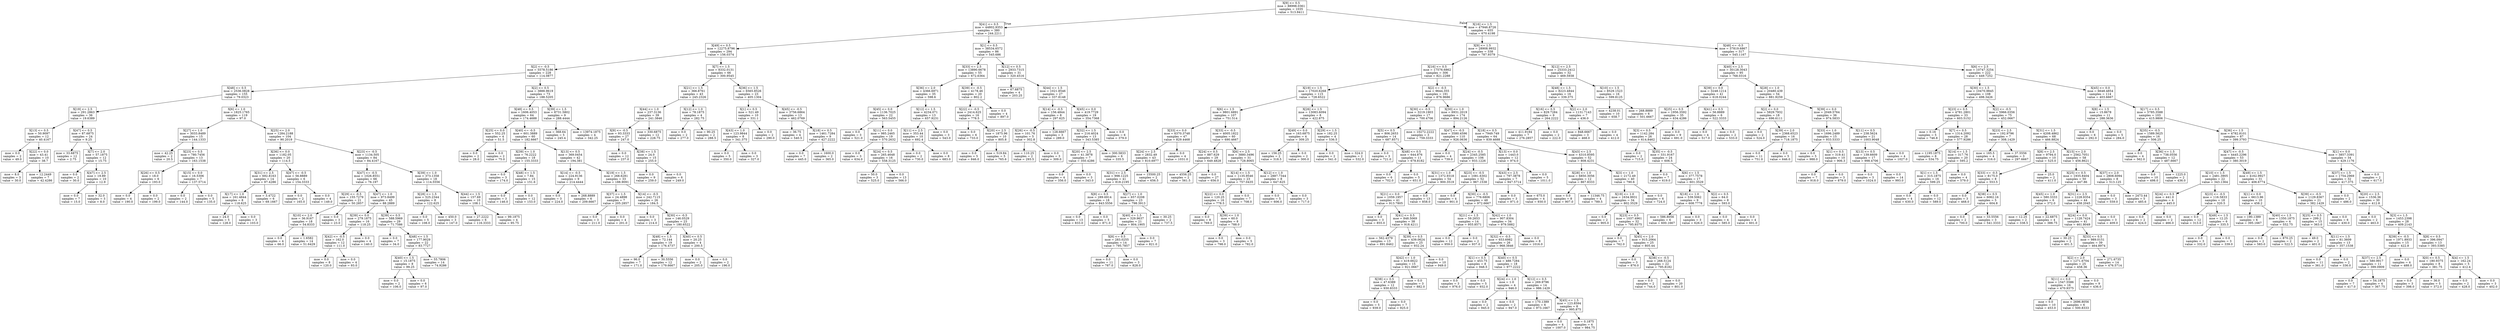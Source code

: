 digraph Tree {
node [shape=box] ;
0 [label="X[9] <= 0.5\nmse = 88998.0361\nsamples = 1035\nvalue = 513.9411"] ;
1 [label="X[41] <= 0.5\nmse = 44802.9353\nsamples = 380\nvalue = 244.2211"] ;
0 -> 1 [labeldistance=2.5, labelangle=45, headlabel="True"] ;
2 [label="X[49] <= 0.5\nmse = 12275.8796\nsamples = 294\nvalue = 156.0374"] ;
1 -> 2 ;
3 [label="X[2] <= -0.5\nmse = 5578.5186\nsamples = 228\nvalue = 114.0877"] ;
2 -> 3 ;
4 [label="X[48] <= 0.5\nmse = 2536.0828\nsamples = 155\nvalue = 79.0323"] ;
3 -> 4 ;
5 [label="X[19] <= 2.5\nmse = 291.2863\nsamples = 36\nvalue = 19.6389"] ;
4 -> 5 ;
6 [label="X[13] <= 0.5\nmse = 50.9097\nsamples = 12\nvalue = 40.4167"] ;
5 -> 6 ;
7 [label="mse = 0.0\nsamples = 2\nvalue = 49.0"] ;
6 -> 7 ;
8 [label="X[22] <= 0.0\nmse = 43.41\nsamples = 10\nvalue = 38.7"] ;
6 -> 8 ;
9 [label="mse = 8.0\nsamples = 3\nvalue = 30.0"] ;
8 -> 9 ;
10 [label="mse = 12.2449\nsamples = 7\nvalue = 42.4286"] ;
8 -> 10 ;
11 [label="X[47] <= 0.5\nmse = 87.6875\nsamples = 24\nvalue = 9.25"] ;
5 -> 11 ;
12 [label="mse = 33.6875\nsamples = 12\nvalue = 2.75"] ;
11 -> 12 ;
13 [label="X[7] <= 2.0\nmse = 57.1875\nsamples = 12\nvalue = 15.75"] ;
11 -> 13 ;
14 [label="mse = 0.0\nsamples = 2\nvalue = 30.0"] ;
13 -> 14 ;
15 [label="X[47] <= 2.5\nmse = 19.89\nsamples = 10\nvalue = 12.9"] ;
13 -> 15 ;
16 [label="mse = 0.0\nsamples = 7\nvalue = 15.0"] ;
15 -> 16 ;
17 [label="mse = 32.0\nsamples = 3\nvalue = 8.0"] ;
15 -> 17 ;
18 [label="X[6] <= 1.0\nmse = 1825.1765\nsamples = 119\nvalue = 97.0"] ;
4 -> 18 ;
19 [label="X[27] <= 1.0\nmse = 3033.8489\nsamples = 15\nvalue = 144.1333"] ;
18 -> 19 ;
20 [label="mse = 42.25\nsamples = 2\nvalue = 20.5"] ;
19 -> 20 ;
21 [label="X[23] <= 0.5\nmse = 780.7456\nsamples = 13\nvalue = 163.1538"] ;
19 -> 21 ;
22 [label="X[26] <= 0.5\nmse = 18.0\nsamples = 6\nvalue = 193.0"] ;
21 -> 22 ;
23 [label="mse = 0.0\nsamples = 4\nvalue = 190.0"] ;
22 -> 23 ;
24 [label="mse = 0.0\nsamples = 2\nvalue = 199.0"] ;
22 -> 24 ;
25 [label="X[15] <= 0.0\nmse = 16.5306\nsamples = 7\nvalue = 137.5714"] ;
21 -> 25 ;
26 [label="mse = 0.0\nsamples = 2\nvalue = 144.0"] ;
25 -> 26 ;
27 [label="mse = 0.0\nsamples = 5\nvalue = 135.0"] ;
25 -> 27 ;
28 [label="X[25] <= 2.0\nmse = 1284.2188\nsamples = 104\nvalue = 90.2019"] ;
18 -> 28 ;
29 [label="X[36] <= 0.0\nmse = 1182.05\nsamples = 20\nvalue = 114.5"] ;
28 -> 29 ;
30 [label="X[31] <= 2.5\nmse = 692.8163\nsamples = 14\nvalue = 97.4286"] ;
29 -> 30 ;
31 [label="X[17] <= 1.0\nmse = 161.4844\nsamples = 8\nvalue = 118.625"] ;
30 -> 31 ;
32 [label="mse = 24.0\nsamples = 5\nvalue = 128.0"] ;
31 -> 32 ;
33 [label="mse = 0.0\nsamples = 3\nvalue = 103.0"] ;
31 -> 33 ;
34 [label="mse = 3.4722\nsamples = 6\nvalue = 69.1667"] ;
30 -> 34 ;
35 [label="X[47] <= -0.5\nmse = 56.8889\nsamples = 6\nvalue = 154.3333"] ;
29 -> 35 ;
36 [label="mse = 0.0\nsamples = 2\nvalue = 165.0"] ;
35 -> 36 ;
37 [label="mse = 0.0\nsamples = 4\nvalue = 149.0"] ;
35 -> 37 ;
38 [label="X[23] <= -0.5\nmse = 1134.505\nsamples = 84\nvalue = 84.4167"] ;
28 -> 38 ;
39 [label="X[47] <= -0.5\nmse = 1026.8551\nsamples = 66\nvalue = 76.197"] ;
38 -> 39 ;
40 [label="X[29] <= -0.5\nmse = 155.7279\nsamples = 21\nvalue = 50.2857"] ;
39 -> 40 ;
41 [label="X[10] <= 2.0\nmse = 36.9167\nsamples = 18\nvalue = 54.8333"] ;
40 -> 41 ;
42 [label="mse = 0.0\nsamples = 4\nvalue = 66.0"] ;
41 -> 42 ;
43 [label="mse = 1.6582\nsamples = 14\nvalue = 51.6429"] ;
41 -> 43 ;
44 [label="mse = 0.0\nsamples = 3\nvalue = 23.0"] ;
40 -> 44 ;
45 [label="X[47] <= 1.0\nmse = 973.8499\nsamples = 45\nvalue = 88.2889"] ;
39 -> 45 ;
46 [label="X[39] <= 0.0\nmse = 279.1875\nsamples = 16\nvalue = 118.25"] ;
45 -> 46 ;
47 [label="X[42] <= -0.5\nmse = 162.0\nsamples = 12\nvalue = 111.0"] ;
46 -> 47 ;
48 [label="mse = 0.0\nsamples = 8\nvalue = 120.0"] ;
47 -> 48 ;
49 [label="mse = 0.0\nsamples = 4\nvalue = 93.0"] ;
47 -> 49 ;
50 [label="mse = 0.0\nsamples = 4\nvalue = 140.0"] ;
46 -> 50 ;
51 [label="X[39] <= 0.5\nmse = 588.5969\nsamples = 29\nvalue = 71.7586"] ;
45 -> 51 ;
52 [label="mse = 0.0\nsamples = 7\nvalue = 34.0"] ;
51 -> 52 ;
53 [label="X[48] <= 1.5\nmse = 177.9029\nsamples = 22\nvalue = 83.7727"] ;
51 -> 53 ;
54 [label="X[40] <= 1.5\nmse = 15.1875\nsamples = 8\nvalue = 99.25"] ;
53 -> 54 ;
55 [label="mse = 0.0\nsamples = 2\nvalue = 106.0"] ;
54 -> 55 ;
56 [label="mse = 0.0\nsamples = 6\nvalue = 97.0"] ;
54 -> 56 ;
57 [label="mse = 55.7806\nsamples = 14\nvalue = 74.9286"] ;
53 -> 57 ;
58 [label="X[39] <= 1.0\nmse = 373.1358\nsamples = 18\nvalue = 114.5556"] ;
38 -> 58 ;
59 [label="X[28] <= 1.5\nmse = 525.2344\nsamples = 8\nvalue = 122.625"] ;
58 -> 59 ;
60 [label="mse = 0.0\nsamples = 5\nvalue = 108.0"] ;
59 -> 60 ;
61 [label="mse = 450.0\nsamples = 3\nvalue = 147.0"] ;
59 -> 61 ;
62 [label="X[44] <= 1.5\nmse = 157.69\nsamples = 10\nvalue = 108.1"] ;
58 -> 62 ;
63 [label="mse = 27.2222\nsamples = 6\nvalue = 116.3333"] ;
62 -> 63 ;
64 [label="mse = 99.1875\nsamples = 4\nvalue = 95.75"] ;
62 -> 64 ;
65 [label="X[2] <= 0.5\nmse = 3888.9619\nsamples = 73\nvalue = 188.5205"] ;
3 -> 65 ;
66 [label="X[48] <= 0.5\nmse = 1606.4053\nsamples = 64\nvalue = 174.4688"] ;
65 -> 66 ;
67 [label="X[25] <= 0.0\nmse = 552.25\nsamples = 4\nvalue = 51.5"] ;
66 -> 67 ;
68 [label="mse = 0.0\nsamples = 2\nvalue = 28.0"] ;
67 -> 68 ;
69 [label="mse = 0.0\nsamples = 2\nvalue = 75.0"] ;
67 -> 69 ;
70 [label="X[40] <= -0.5\nmse = 601.3889\nsamples = 60\nvalue = 182.6667"] ;
66 -> 70 ;
71 [label="X[39] <= 1.0\nmse = 76.2222\nsamples = 18\nvalue = 155.3333"] ;
70 -> 71 ;
72 [label="mse = 0.0\nsamples = 3\nvalue = 174.0"] ;
71 -> 72 ;
73 [label="X[48] <= 1.5\nmse = 7.84\nsamples = 15\nvalue = 151.6"] ;
71 -> 73 ;
74 [label="mse = 0.0\nsamples = 3\nvalue = 146.0"] ;
73 -> 74 ;
75 [label="mse = 0.0\nsamples = 12\nvalue = 153.0"] ;
73 -> 75 ;
76 [label="X[13] <= 0.5\nmse = 369.0454\nsamples = 42\nvalue = 194.381"] ;
70 -> 76 ;
77 [label="X[14] <= -0.5\nmse = 224.9136\nsamples = 9\nvalue = 214.4444"] ;
76 -> 77 ;
78 [label="mse = 0.0\nsamples = 3\nvalue = 224.0"] ;
77 -> 78 ;
79 [label="mse = 268.8889\nsamples = 6\nvalue = 209.6667"] ;
77 -> 79 ;
80 [label="X[19] <= 1.5\nmse = 268.6281\nsamples = 33\nvalue = 188.9091"] ;
76 -> 80 ;
81 [label="X[37] <= 1.5\nmse = 24.4898\nsamples = 7\nvalue = 205.2857"] ;
80 -> 81 ;
82 [label="mse = 0.0\nsamples = 3\nvalue = 211.0"] ;
81 -> 82 ;
83 [label="mse = 0.0\nsamples = 4\nvalue = 201.0"] ;
81 -> 83 ;
84 [label="X[14] <= -0.5\nmse = 242.7115\nsamples = 26\nvalue = 184.5"] ;
80 -> 84 ;
85 [label="mse = 0.0\nsamples = 3\nvalue = 214.0"] ;
84 -> 85 ;
86 [label="X[30] <= -0.5\nmse = 146.0529\nsamples = 23\nvalue = 180.6522"] ;
84 -> 86 ;
87 [label="X[48] <= 1.5\nmse = 72.144\nsamples = 19\nvalue = 176.4737"] ;
86 -> 87 ;
88 [label="mse = 96.0\nsamples = 7\nvalue = 171.0"] ;
87 -> 88 ;
89 [label="mse = 30.5556\nsamples = 12\nvalue = 179.6667"] ;
87 -> 89 ;
90 [label="X[40] <= 0.5\nmse = 20.25\nsamples = 4\nvalue = 200.5"] ;
86 -> 90 ;
91 [label="mse = 0.0\nsamples = 2\nvalue = 205.0"] ;
90 -> 91 ;
92 [label="mse = 0.0\nsamples = 2\nvalue = 196.0"] ;
90 -> 92 ;
93 [label="X[39] <= 1.5\nmse = 8731.5802\nsamples = 9\nvalue = 288.4444"] ;
65 -> 93 ;
94 [label="mse = 368.64\nsamples = 5\nvalue = 245.4"] ;
93 -> 94 ;
95 [label="mse = 13974.1875\nsamples = 4\nvalue = 342.25"] ;
93 -> 95 ;
96 [label="X[7] <= 1.5\nmse = 8332.0131\nsamples = 66\nvalue = 300.9545"] ;
2 -> 96 ;
97 [label="X[21] <= 1.5\nmse = 366.8761\nsamples = 43\nvalue = 245.2326"] ;
96 -> 97 ;
98 [label="X[44] <= 1.0\nmse = 237.3136\nsamples = 39\nvalue = 241.3846"] ;
97 -> 98 ;
99 [label="X[9] <= -0.5\nmse = 93.3333\nsamples = 27\nvalue = 247.0"] ;
98 -> 99 ;
100 [label="mse = 0.0\nsamples = 12\nvalue = 237.0"] ;
99 -> 100 ;
101 [label="X[38] <= 1.5\nmse = 24.0\nsamples = 15\nvalue = 255.0"] ;
99 -> 101 ;
102 [label="mse = 0.0\nsamples = 9\nvalue = 259.0"] ;
101 -> 102 ;
103 [label="mse = 0.0\nsamples = 6\nvalue = 249.0"] ;
101 -> 103 ;
104 [label="mse = 330.6875\nsamples = 12\nvalue = 228.75"] ;
98 -> 104 ;
105 [label="X[12] <= 1.0\nmse = 78.1875\nsamples = 4\nvalue = 282.75"] ;
97 -> 105 ;
106 [label="mse = 0.0\nsamples = 2\nvalue = 277.0"] ;
105 -> 106 ;
107 [label="mse = 90.25\nsamples = 2\nvalue = 288.5"] ;
105 -> 107 ;
108 [label="X[36] <= 1.5\nmse = 6565.8526\nsamples = 23\nvalue = 405.1304"] ;
96 -> 108 ;
109 [label="X[1] <= 0.5\nmse = 521.49\nsamples = 10\nvalue = 331.1"] ;
108 -> 109 ;
110 [label="X[43] <= 1.0\nmse = 123.9844\nsamples = 8\nvalue = 341.375"] ;
109 -> 110 ;
111 [label="mse = 0.0\nsamples = 5\nvalue = 350.0"] ;
110 -> 111 ;
112 [label="mse = 0.0\nsamples = 3\nvalue = 327.0"] ;
110 -> 112 ;
113 [label="mse = 0.0\nsamples = 2\nvalue = 290.0"] ;
109 -> 113 ;
114 [label="X[45] <= -0.5\nmse = 3756.6864\nsamples = 13\nvalue = 462.0769"] ;
108 -> 114 ;
115 [label="mse = 36.75\nsamples = 4\nvalue = 540.5"] ;
114 -> 115 ;
116 [label="X[18] <= 0.5\nmse = 1461.7284\nsamples = 9\nvalue = 427.2222"] ;
114 -> 116 ;
117 [label="mse = 0.0\nsamples = 7\nvalue = 445.0"] ;
116 -> 117 ;
118 [label="mse = 1600.0\nsamples = 2\nvalue = 365.0"] ;
116 -> 118 ;
119 [label="X[1] <= 0.5\nmse = 38534.6572\nsamples = 86\nvalue = 545.686"] ;
1 -> 119 ;
120 [label="X[33] <= 2.5\nmse = 13890.6678\nsamples = 55\nvalue = 672.6364"] ;
119 -> 120 ;
121 [label="X[36] <= 2.0\nmse = 4366.6971\nsamples = 35\nvalue = 598.6"] ;
120 -> 121 ;
122 [label="X[45] <= 0.0\nmse = 1136.7025\nsamples = 22\nvalue = 563.5455"] ;
121 -> 122 ;
123 [label="mse = 0.0\nsamples = 3\nvalue = 521.0"] ;
122 -> 123 ;
124 [label="X[11] <= 0.0\nmse = 985.2465\nsamples = 19\nvalue = 570.2632"] ;
122 -> 124 ;
125 [label="mse = 0.0\nsamples = 3\nvalue = 634.0"] ;
124 -> 125 ;
126 [label="X[24] <= 0.5\nmse = 265.4648\nsamples = 16\nvalue = 558.3125"] ;
124 -> 126 ;
127 [label="mse = 50.0\nsamples = 3\nvalue = 525.0"] ;
126 -> 127 ;
128 [label="mse = 0.0\nsamples = 13\nvalue = 566.0"] ;
126 -> 128 ;
129 [label="X[12] <= 1.5\nmse = 4234.071\nsamples = 13\nvalue = 657.9231"] ;
121 -> 129 ;
130 [label="X[11] <= 2.5\nmse = 353.44\nsamples = 10\nvalue = 692.4"] ;
129 -> 130 ;
131 [label="mse = 0.0\nsamples = 2\nvalue = 730.0"] ;
130 -> 131 ;
132 [label="mse = 0.0\nsamples = 8\nvalue = 683.0"] ;
130 -> 132 ;
133 [label="mse = 0.0\nsamples = 3\nvalue = 543.0"] ;
129 -> 133 ;
134 [label="X[39] <= -0.5\nmse = 4178.46\nsamples = 20\nvalue = 802.2"] ;
120 -> 134 ;
135 [label="X[22] <= -0.5\nmse = 2414.625\nsamples = 16\nvalue = 778.5"] ;
134 -> 135 ;
136 [label="mse = 0.0\nsamples = 6\nvalue = 733.0"] ;
135 -> 136 ;
137 [label="X[20] <= 2.5\nmse = 1875.96\nsamples = 10\nvalue = 805.8"] ;
135 -> 137 ;
138 [label="mse = 0.0\nsamples = 5\nvalue = 846.0"] ;
137 -> 138 ;
139 [label="mse = 519.84\nsamples = 5\nvalue = 765.6"] ;
137 -> 139 ;
140 [label="mse = 0.0\nsamples = 4\nvalue = 897.0"] ;
134 -> 140 ;
141 [label="X[12] <= 0.5\nmse = 2933.7315\nsamples = 31\nvalue = 320.4516"] ;
119 -> 141 ;
142 [label="mse = 67.6875\nsamples = 4\nvalue = 203.25"] ;
141 -> 142 ;
143 [label="X[44] <= 1.5\nmse = 1021.8546\nsamples = 27\nvalue = 337.8148"] ;
141 -> 143 ;
144 [label="X[14] <= -0.5\nmse = 156.4844\nsamples = 8\nvalue = 297.625"] ;
143 -> 144 ;
145 [label="X[26] <= -0.5\nmse = 101.76\nsamples = 5\nvalue = 302.8"] ;
144 -> 145 ;
146 [label="mse = 110.25\nsamples = 2\nvalue = 293.5"] ;
145 -> 146 ;
147 [label="mse = 0.0\nsamples = 3\nvalue = 309.0"] ;
145 -> 147 ;
148 [label="mse = 128.6667\nsamples = 3\nvalue = 289.0"] ;
144 -> 148 ;
149 [label="X[45] <= 0.0\nmse = 419.7729\nsamples = 19\nvalue = 354.7368"] ;
143 -> 149 ;
150 [label="X[32] <= 1.5\nmse = 216.4024\nsamples = 13\nvalue = 343.5385"] ;
149 -> 150 ;
151 [label="X[20] <= 2.5\nmse = 41.3878\nsamples = 7\nvalue = 350.4286"] ;
150 -> 151 ;
152 [label="mse = 0.0\nsamples = 4\nvalue = 356.0"] ;
151 -> 152 ;
153 [label="mse = 0.0\nsamples = 3\nvalue = 343.0"] ;
151 -> 153 ;
154 [label="mse = 300.5833\nsamples = 6\nvalue = 335.5"] ;
150 -> 154 ;
155 [label="mse = 0.0\nsamples = 6\nvalue = 379.0"] ;
149 -> 155 ;
156 [label="X[16] <= 1.5\nmse = 47946.8726\nsamples = 655\nvalue = 670.4198"] ;
0 -> 156 [labeldistance=2.5, labelangle=-45, headlabel="False"] ;
157 [label="X[9] <= 1.5\nmse = 28908.9932\nsamples = 338\nvalue = 787.9379"] ;
156 -> 157 ;
158 [label="X[16] <= 0.5\nmse = 17576.6862\nsamples = 306\nvalue = 821.2288"] ;
157 -> 158 ;
159 [label="X[19] <= 1.5\nmse = 17020.6268\nsamples = 115\nvalue = 728.6522"] ;
158 -> 159 ;
160 [label="X[6] <= 1.5\nmse = 9801.6891\nsamples = 107\nvalue = 751.514"] ;
159 -> 160 ;
161 [label="X[33] <= 0.0\nmse = 6370.3748\nsamples = 47\nvalue = 829.4468"] ;
160 -> 161 ;
162 [label="X[24] <= 2.5\nmse = 2832.49\nsamples = 43\nvalue = 810.6977"] ;
161 -> 162 ;
163 [label="X[31] <= 2.5\nmse = 998.1225\nsamples = 41\nvalue = 818.2195"] ;
162 -> 163 ;
164 [label="X[8] <= 0.5\nmse = 289.6914\nsamples = 18\nvalue = 843.5556"] ;
163 -> 164 ;
165 [label="mse = 0.0\nsamples = 13\nvalue = 833.0"] ;
164 -> 165 ;
166 [label="mse = 0.0\nsamples = 5\nvalue = 871.0"] ;
164 -> 166 ;
167 [label="X[27] <= 1.0\nmse = 657.0208\nsamples = 23\nvalue = 798.3913"] ;
163 -> 167 ;
168 [label="X[40] <= 1.5\nmse = 329.9637\nsamples = 21\nvalue = 804.1905"] ;
167 -> 168 ;
169 [label="X[8] <= 0.5\nmse = 283.0255\nsamples = 14\nvalue = 795.7857"] ;
168 -> 169 ;
170 [label="mse = 0.0\nsamples = 11\nvalue = 787.0"] ;
169 -> 170 ;
171 [label="mse = 0.0\nsamples = 3\nvalue = 828.0"] ;
169 -> 171 ;
172 [label="mse = 0.0\nsamples = 7\nvalue = 821.0"] ;
168 -> 172 ;
173 [label="mse = 30.25\nsamples = 2\nvalue = 737.5"] ;
167 -> 173 ;
174 [label="mse = 15500.25\nsamples = 2\nvalue = 656.5"] ;
162 -> 174 ;
175 [label="mse = 0.0\nsamples = 4\nvalue = 1031.0"] ;
161 -> 175 ;
176 [label="X[33] <= -0.5\nmse = 4005.1822\nsamples = 60\nvalue = 690.4667"] ;
160 -> 176 ;
177 [label="X[24] <= 0.5\nmse = 887.629\nsamples = 29\nvalue = 649.4828"] ;
176 -> 177 ;
178 [label="mse = 4556.25\nsamples = 2\nvalue = 561.5"] ;
177 -> 178 ;
179 [label="mse = 0.0\nsamples = 27\nvalue = 656.0"] ;
177 -> 179 ;
180 [label="X[6] <= 2.5\nmse = 3880.3496\nsamples = 31\nvalue = 728.8065"] ;
176 -> 180 ;
181 [label="X[14] <= 1.5\nmse = 1135.9546\nsamples = 23\nvalue = 757.0435"] ;
180 -> 181 ;
182 [label="X[22] <= 0.0\nmse = 120.25\nsamples = 16\nvalue = 778.5"] ;
181 -> 182 ;
183 [label="mse = 0.0\nsamples = 8\nvalue = 769.0"] ;
182 -> 183 ;
184 [label="X[39] <= 1.0\nmse = 60.0\nsamples = 8\nvalue = 788.0"] ;
182 -> 184 ;
185 [label="mse = 0.0\nsamples = 3\nvalue = 798.0"] ;
184 -> 185 ;
186 [label="mse = 0.0\nsamples = 5\nvalue = 782.0"] ;
184 -> 186 ;
187 [label="mse = 0.0\nsamples = 7\nvalue = 708.0"] ;
181 -> 187 ;
188 [label="X[12] <= 1.0\nmse = 2887.7344\nsamples = 8\nvalue = 647.625"] ;
180 -> 188 ;
189 [label="mse = 0.0\nsamples = 5\nvalue = 606.0"] ;
188 -> 189 ;
190 [label="mse = 0.0\nsamples = 3\nvalue = 717.0"] ;
188 -> 190 ;
191 [label="X[26] <= 1.5\nmse = 13083.6094\nsamples = 8\nvalue = 422.875"] ;
159 -> 191 ;
192 [label="X[49] <= 0.0\nmse = 163.6875\nsamples = 4\nvalue = 309.25"] ;
191 -> 192 ;
193 [label="mse = 156.25\nsamples = 2\nvalue = 318.5"] ;
192 -> 193 ;
194 [label="mse = 0.0\nsamples = 2\nvalue = 300.0"] ;
192 -> 194 ;
195 [label="X[29] <= 1.5\nmse = 182.25\nsamples = 4\nvalue = 536.5"] ;
191 -> 195 ;
196 [label="mse = 0.0\nsamples = 2\nvalue = 541.0"] ;
195 -> 196 ;
197 [label="mse = 324.0\nsamples = 2\nvalue = 532.0"] ;
195 -> 197 ;
198 [label="X[2] <= -0.5\nmse = 9644.355\nsamples = 191\nvalue = 876.9686"] ;
158 -> 198 ;
199 [label="X[30] <= -0.5\nmse = 3219.1903\nsamples = 17\nvalue = 700.4706"] ;
198 -> 199 ;
200 [label="X[5] <= 0.5\nmse = 806.2653\nsamples = 14\nvalue = 687.8571"] ;
199 -> 200 ;
201 [label="mse = 0.0\nsamples = 3\nvalue = 721.0"] ;
200 -> 201 ;
202 [label="X[48] <= 0.5\nmse = 644.876\nsamples = 11\nvalue = 678.8182"] ;
200 -> 202 ;
203 [label="mse = 0.0\nsamples = 6\nvalue = 702.0"] ;
202 -> 203 ;
204 [label="mse = 0.0\nsamples = 5\nvalue = 651.0"] ;
202 -> 204 ;
205 [label="mse = 10272.2222\nsamples = 3\nvalue = 759.3333"] ;
199 -> 205 ;
206 [label="X[30] <= 1.0\nmse = 6931.2019\nsamples = 174\nvalue = 894.2126"] ;
198 -> 206 ;
207 [label="X[47] <= -0.5\nmse = 3580.4596\nsamples = 110\nvalue = 926.0636"] ;
206 -> 207 ;
208 [label="mse = 0.0\nsamples = 4\nvalue = 739.0"] ;
207 -> 208 ;
209 [label="X[24] <= -0.5\nmse = 2345.2585\nsamples = 106\nvalue = 933.1226"] ;
207 -> 209 ;
210 [label="X[31] <= 1.0\nmse = 1372.9318\nsamples = 54\nvalue = 900.3519"] ;
209 -> 210 ;
211 [label="X[21] <= 0.0\nmse = 1059.1957\nsamples = 41\nvalue = 913.7805"] ;
210 -> 211 ;
212 [label="mse = 0.0\nsamples = 3\nvalue = 855.0"] ;
211 -> 212 ;
213 [label="X[41] <= 0.5\nmse = 848.5069\nsamples = 38\nvalue = 918.4211"] ;
211 -> 213 ;
214 [label="mse = 562.4379\nsamples = 13\nvalue = 891.8462"] ;
213 -> 214 ;
215 [label="X[39] <= 0.5\nmse = 439.0624\nsamples = 25\nvalue = 932.24"] ;
213 -> 215 ;
216 [label="X[42] <= 1.0\nmse = 419.6622\nsamples = 15\nvalue = 921.0667"] ;
215 -> 216 ;
217 [label="X[38] <= 0.5\nmse = 47.6389\nsamples = 12\nvalue = 930.8333"] ;
216 -> 217 ;
218 [label="mse = 0.0\nsamples = 5\nvalue = 939.0"] ;
217 -> 218 ;
219 [label="mse = 0.0\nsamples = 7\nvalue = 925.0"] ;
217 -> 219 ;
220 [label="mse = 0.0\nsamples = 3\nvalue = 882.0"] ;
216 -> 220 ;
221 [label="mse = 0.0\nsamples = 10\nvalue = 949.0"] ;
215 -> 221 ;
222 [label="mse = 0.0\nsamples = 13\nvalue = 858.0"] ;
210 -> 222 ;
223 [label="X[23] <= -0.5\nmse = 1081.6302\nsamples = 52\nvalue = 967.1538"] ;
209 -> 223 ;
224 [label="mse = 0.0\nsamples = 4\nvalue = 901.0"] ;
223 -> 224 ;
225 [label="X[30] <= -0.5\nmse = 776.6806\nsamples = 48\nvalue = 972.6667"] ;
223 -> 225 ;
226 [label="X[21] <= 1.5\nmse = 59.2653\nsamples = 14\nvalue = 955.8571"] ;
225 -> 226 ;
227 [label="mse = 0.0\nsamples = 12\nvalue = 959.0"] ;
226 -> 227 ;
228 [label="mse = 0.0\nsamples = 2\nvalue = 937.0"] ;
226 -> 228 ;
229 [label="X[42] <= 1.0\nmse = 907.8304\nsamples = 34\nvalue = 979.5882"] ;
225 -> 229 ;
230 [label="X[32] <= -0.5\nmse = 653.6982\nsamples = 26\nvalue = 968.3846"] ;
229 -> 230 ;
231 [label="X[1] <= 0.5\nmse = 453.75\nsamples = 8\nvalue = 948.5"] ;
230 -> 231 ;
232 [label="mse = 0.0\nsamples = 3\nvalue = 976.0"] ;
231 -> 232 ;
233 [label="mse = 0.0\nsamples = 5\nvalue = 932.0"] ;
231 -> 233 ;
234 [label="X[40] <= 0.5\nmse = 488.7284\nsamples = 18\nvalue = 977.2222"] ;
230 -> 234 ;
235 [label="X[24] <= 1.0\nmse = 1.0\nsamples = 4\nvalue = 946.0"] ;
234 -> 235 ;
236 [label="mse = 0.0\nsamples = 2\nvalue = 945.0"] ;
235 -> 236 ;
237 [label="mse = 0.0\nsamples = 2\nvalue = 947.0"] ;
235 -> 237 ;
238 [label="X[12] <= 0.5\nmse = 269.9796\nsamples = 14\nvalue = 986.1429"] ;
234 -> 238 ;
239 [label="mse = 170.1389\nsamples = 6\nvalue = 973.1667"] ;
238 -> 239 ;
240 [label="X[45] <= 1.5\nmse = 123.8594\nsamples = 8\nvalue = 995.875"] ;
238 -> 240 ;
241 [label="mse = 0.0\nsamples = 4\nvalue = 1007.0"] ;
240 -> 241 ;
242 [label="mse = 0.1875\nsamples = 4\nvalue = 984.75"] ;
240 -> 242 ;
243 [label="mse = 0.0\nsamples = 8\nvalue = 1016.0"] ;
229 -> 243 ;
244 [label="X[18] <= 0.5\nmse = 7949.749\nsamples = 64\nvalue = 839.4688"] ;
206 -> 244 ;
245 [label="X[13] <= 0.0\nmse = 1443.0\nsamples = 12\nvalue = 974.0"] ;
244 -> 245 ;
246 [label="X[43] <= 2.5\nmse = 797.3878\nsamples = 7\nvalue = 947.5714"] ;
245 -> 246 ;
247 [label="mse = 0.0\nsamples = 3\nvalue = 971.0"] ;
246 -> 247 ;
248 [label="mse = 675.0\nsamples = 4\nvalue = 930.0"] ;
246 -> 248 ;
249 [label="mse = 0.0\nsamples = 5\nvalue = 1011.0"] ;
245 -> 249 ;
250 [label="X[43] <= 2.5\nmse = 4310.8595\nsamples = 52\nvalue = 808.4231"] ;
244 -> 250 ;
251 [label="X[28] <= 1.0\nmse = 6850.3056\nsamples = 12\nvalue = 867.8333"] ;
250 -> 251 ;
252 [label="mse = 0.0\nsamples = 8\nvalue = 907.0"] ;
251 -> 252 ;
253 [label="mse = 11346.75\nsamples = 4\nvalue = 789.5"] ;
251 -> 253 ;
254 [label="X[3] <= 1.0\nmse = 2172.49\nsamples = 40\nvalue = 790.6"] ;
250 -> 254 ;
255 [label="X[19] <= 1.0\nmse = 1634.9931\nsamples = 34\nvalue = 802.3529"] ;
254 -> 255 ;
256 [label="mse = 0.0\nsamples = 2\nvalue = 905.0"] ;
255 -> 256 ;
257 [label="X[23] <= 0.5\nmse = 1037.4961\nsamples = 32\nvalue = 795.9375"] ;
255 -> 257 ;
258 [label="mse = 0.0\nsamples = 7\nvalue = 762.0"] ;
257 -> 258 ;
259 [label="X[45] <= 2.0\nmse = 915.2064\nsamples = 25\nvalue = 805.44"] ;
257 -> 259 ;
260 [label="mse = 0.0\nsamples = 3\nvalue = 876.0"] ;
259 -> 260 ;
261 [label="X[38] <= -0.5\nmse = 268.5124\nsamples = 22\nvalue = 795.8182"] ;
259 -> 261 ;
262 [label="mse = 0.0\nsamples = 2\nvalue = 744.0"] ;
261 -> 262 ;
263 [label="mse = 0.0\nsamples = 20\nvalue = 801.0"] ;
261 -> 263 ;
264 [label="mse = 0.0\nsamples = 6\nvalue = 724.0"] ;
254 -> 264 ;
265 [label="X[12] <= 2.5\nmse = 25333.2412\nsamples = 32\nvalue = 469.5938"] ;
157 -> 265 ;
266 [label="X[48] <= 1.5\nmse = 8223.4844\nsamples = 16\nvalue = 339.375"] ;
265 -> 266 ;
267 [label="X[16] <= 0.5\nmse = 829.7284\nsamples = 9\nvalue = 264.2222"] ;
266 -> 267 ;
268 [label="mse = 411.9184\nsamples = 7\nvalue = 276.2857"] ;
267 -> 268 ;
269 [label="mse = 0.0\nsamples = 2\nvalue = 222.0"] ;
267 -> 269 ;
270 [label="X[2] <= 2.0\nmse = 1131.7143\nsamples = 7\nvalue = 436.0"] ;
266 -> 270 ;
271 [label="mse = 848.6667\nsamples = 3\nvalue = 468.0"] ;
270 -> 271 ;
272 [label="mse = 0.0\nsamples = 4\nvalue = 412.0"] ;
270 -> 272 ;
273 [label="X[10] <= 1.5\nmse = 8529.1523\nsamples = 16\nvalue = 599.8125"] ;
265 -> 273 ;
274 [label="mse = 4238.01\nsamples = 10\nvalue = 658.7"] ;
273 -> 274 ;
275 [label="mse = 268.8889\nsamples = 6\nvalue = 501.6667"] ;
273 -> 275 ;
276 [label="X[48] <= -0.5\nmse = 37819.6867\nsamples = 317\nvalue = 545.1167"] ;
156 -> 276 ;
277 [label="X[40] <= 2.5\nmse = 30128.3043\nsamples = 95\nvalue = 768.0316"] ;
276 -> 277 ;
278 [label="X[39] <= 0.0\nmse = 3248.1214\nsamples = 41\nvalue = 618.0244"] ;
277 -> 278 ;
279 [label="X[25] <= 0.5\nmse = 1956.3592\nsamples = 35\nvalue = 634.4286"] ;
278 -> 279 ;
280 [label="X[3] <= 0.5\nmse = 1142.284\nsamples = 26\nvalue = 614.8462"] ;
279 -> 280 ;
281 [label="mse = 0.0\nsamples = 2\nvalue = 715.0"] ;
280 -> 281 ;
282 [label="X[35] <= -0.5\nmse = 331.9167\nsamples = 24\nvalue = 606.5"] ;
280 -> 282 ;
283 [label="mse = 0.0\nsamples = 7\nvalue = 619.0"] ;
282 -> 283 ;
284 [label="X[6] <= 1.5\nmse = 377.7578\nsamples = 17\nvalue = 601.3529"] ;
282 -> 284 ;
285 [label="X[18] <= 1.0\nmse = 539.5062\nsamples = 9\nvalue = 608.7778"] ;
284 -> 285 ;
286 [label="mse = 586.8056\nsamples = 6\nvalue = 600.1667"] ;
285 -> 286 ;
287 [label="mse = 0.0\nsamples = 3\nvalue = 626.0"] ;
285 -> 287 ;
288 [label="X[2] <= 0.5\nmse = 64.0\nsamples = 8\nvalue = 593.0"] ;
284 -> 288 ;
289 [label="mse = 0.0\nsamples = 4\nvalue = 585.0"] ;
288 -> 289 ;
290 [label="mse = 0.0\nsamples = 4\nvalue = 601.0"] ;
288 -> 290 ;
291 [label="mse = 0.0\nsamples = 9\nvalue = 691.0"] ;
279 -> 291 ;
292 [label="X[41] <= 0.5\nmse = 56.8889\nsamples = 6\nvalue = 522.3333"] ;
278 -> 292 ;
293 [label="mse = 0.0\nsamples = 4\nvalue = 517.0"] ;
292 -> 293 ;
294 [label="mse = 0.0\nsamples = 2\nvalue = 533.0"] ;
292 -> 294 ;
295 [label="X[28] <= 1.0\nmse = 20480.439\nsamples = 54\nvalue = 881.9259"] ;
277 -> 295 ;
296 [label="X[2] <= 0.0\nmse = 5829.7932\nsamples = 18\nvalue = 696.6111"] ;
295 -> 296 ;
297 [label="mse = 0.0\nsamples = 2\nvalue = 524.0"] ;
296 -> 297 ;
298 [label="X[39] <= 2.0\nmse = 2368.6523\nsamples = 16\nvalue = 718.1875"] ;
296 -> 298 ;
299 [label="mse = 0.0\nsamples = 11\nvalue = 751.0"] ;
298 -> 299 ;
300 [label="mse = 0.0\nsamples = 5\nvalue = 646.0"] ;
298 -> 300 ;
301 [label="X[39] <= 0.0\nmse = 2049.5764\nsamples = 36\nvalue = 974.5833"] ;
295 -> 301 ;
302 [label="X[33] <= 1.0\nmse = 1696.2489\nsamples = 15\nvalue = 933.5333"] ;
301 -> 302 ;
303 [label="mse = 0.0\nsamples = 5\nvalue = 988.0"] ;
302 -> 303 ;
304 [label="X[1] <= 0.5\nmse = 319.41\nsamples = 10\nvalue = 906.3"] ;
302 -> 304 ;
305 [label="mse = 0.0\nsamples = 7\nvalue = 918.0"] ;
304 -> 305 ;
306 [label="mse = 0.0\nsamples = 3\nvalue = 879.0"] ;
304 -> 306 ;
307 [label="X[11] <= 0.5\nmse = 238.5624\nsamples = 21\nvalue = 1003.9048"] ;
301 -> 307 ;
308 [label="X[13] <= 0.5\nmse = 139.6609\nsamples = 17\nvalue = 998.4706"] ;
307 -> 308 ;
309 [label="mse = 0.0\nsamples = 3\nvalue = 1024.0"] ;
308 -> 309 ;
310 [label="mse = 0.0\nsamples = 14\nvalue = 993.0"] ;
308 -> 310 ;
311 [label="mse = 0.0\nsamples = 4\nvalue = 1027.0"] ;
307 -> 311 ;
312 [label="X[6] <= 2.5\nmse = 10747.3254\nsamples = 222\nvalue = 449.7252"] ;
276 -> 312 ;
313 [label="X[30] <= 1.5\nmse = 10470.9845\nsamples = 108\nvalue = 498.3426"] ;
312 -> 313 ;
314 [label="X[23] <= 0.5\nmse = 4781.2801\nsamples = 33\nvalue = 603.5152"] ;
313 -> 314 ;
315 [label="mse = 0.16\nsamples = 5\nvalue = 746.8"] ;
314 -> 315 ;
316 [label="X[7] <= 0.5\nmse = 1314.2092\nsamples = 28\nvalue = 577.9286"] ;
314 -> 316 ;
317 [label="mse = 1195.1875\nsamples = 8\nvalue = 534.75"] ;
316 -> 317 ;
318 [label="X[14] <= 1.5\nmse = 317.76\nsamples = 20\nvalue = 595.2"] ;
316 -> 318 ;
319 [label="X[1] <= 1.5\nmse = 315.1875\nsamples = 16\nvalue = 599.25"] ;
318 -> 319 ;
320 [label="mse = 0.0\nsamples = 4\nvalue = 630.0"] ;
319 -> 320 ;
321 [label="mse = 0.0\nsamples = 12\nvalue = 589.0"] ;
319 -> 321 ;
322 [label="mse = 0.0\nsamples = 4\nvalue = 579.0"] ;
318 -> 322 ;
323 [label="X[2] <= -0.5\nmse = 5966.0356\nsamples = 75\nvalue = 452.0667"] ;
313 -> 323 ;
324 [label="X[23] <= 2.5\nmse = 192.9796\nsamples = 7\nvalue = 308.1429"] ;
323 -> 324 ;
325 [label="mse = 165.5\nsamples = 4\nvalue = 316.0"] ;
324 -> 325 ;
326 [label="mse = 37.5556\nsamples = 3\nvalue = 297.6667"] ;
324 -> 326 ;
327 [label="X[31] <= 1.5\nmse = 4208.4862\nsamples = 68\nvalue = 466.8824"] ;
323 -> 327 ;
328 [label="X[8] <= 2.5\nmse = 9794.0\nsamples = 10\nvalue = 525.0"] ;
327 -> 328 ;
329 [label="X[33] <= -0.5\nmse = 8175.0\nsamples = 8\nvalue = 553.5"] ;
328 -> 329 ;
330 [label="mse = 0.0\nsamples = 3\nvalue = 468.0"] ;
329 -> 330 ;
331 [label="X[38] <= 0.5\nmse = 6062.16\nsamples = 5\nvalue = 604.8"] ;
329 -> 331 ;
332 [label="mse = 0.0\nsamples = 2\nvalue = 700.0"] ;
331 -> 332 ;
333 [label="mse = 33.5556\nsamples = 3\nvalue = 541.3333"] ;
331 -> 333 ;
334 [label="mse = 25.0\nsamples = 2\nvalue = 411.0"] ;
328 -> 334 ;
335 [label="X[15] <= 2.0\nmse = 2562.7051\nsamples = 58\nvalue = 456.8621"] ;
327 -> 335 ;
336 [label="X[25] <= 0.5\nmse = 1935.8404\nsamples = 50\nvalue = 447.86"] ;
335 -> 336 ;
337 [label="X[45] <= 1.0\nmse = 580.3333\nsamples = 6\nvalue = 372.0"] ;
336 -> 337 ;
338 [label="mse = 12.25\nsamples = 2\nvalue = 338.5"] ;
337 -> 338 ;
339 [label="mse = 22.6875\nsamples = 4\nvalue = 388.75"] ;
337 -> 339 ;
340 [label="X[31] <= 2.5\nmse = 1228.9354\nsamples = 44\nvalue = 458.2045"] ;
336 -> 340 ;
341 [label="X[24] <= 0.0\nmse = 1128.7424\nsamples = 41\nvalue = 461.8049"] ;
340 -> 341 ;
342 [label="mse = 30.25\nsamples = 2\nvalue = 401.5"] ;
341 -> 342 ;
343 [label="X[33] <= 0.5\nmse = 989.0151\nsamples = 39\nvalue = 464.8974"] ;
341 -> 343 ;
344 [label="X[2] <= 2.0\nmse = 1271.6704\nsamples = 25\nvalue = 458.36"] ;
343 -> 344 ;
345 [label="X[11] <= 0.0\nmse = 1547.5586\nsamples = 16\nvalue = 470.9375"] ;
344 -> 345 ;
346 [label="mse = 0.0\nsamples = 10\nvalue = 453.0"] ;
345 -> 346 ;
347 [label="mse = 2696.8056\nsamples = 6\nvalue = 500.8333"] ;
345 -> 347 ;
348 [label="mse = 0.0\nsamples = 9\nvalue = 436.0"] ;
344 -> 348 ;
349 [label="mse = 271.6735\nsamples = 14\nvalue = 476.5714"] ;
343 -> 349 ;
350 [label="mse = 0.0\nsamples = 3\nvalue = 409.0"] ;
340 -> 350 ;
351 [label="X[37] <= 2.0\nmse = 2808.6094\nsamples = 8\nvalue = 513.125"] ;
335 -> 351 ;
352 [label="mse = 0.0\nsamples = 3\nvalue = 559.0"] ;
351 -> 352 ;
353 [label="mse = 2473.44\nsamples = 5\nvalue = 485.6"] ;
351 -> 353 ;
354 [label="X[45] <= 0.0\nmse = 6648.4854\nsamples = 114\nvalue = 403.6667"] ;
312 -> 354 ;
355 [label="X[8] <= 1.5\nmse = 15.8678\nsamples = 11\nvalue = 288.3636"] ;
354 -> 355 ;
356 [label="mse = 0.0\nsamples = 6\nvalue = 292.0"] ;
355 -> 356 ;
357 [label="mse = 0.0\nsamples = 5\nvalue = 284.0"] ;
355 -> 357 ;
358 [label="X[17] <= 0.5\nmse = 5785.3588\nsamples = 103\nvalue = 415.9806"] ;
354 -> 358 ;
359 [label="X[35] <= -0.5\nmse = 1589.5625\nsamples = 16\nvalue = 506.25"] ;
358 -> 359 ;
360 [label="mse = 0.0\nsamples = 4\nvalue = 562.0"] ;
359 -> 360 ;
361 [label="X[36] <= 1.5\nmse = 738.0556\nsamples = 12\nvalue = 487.6667"] ;
359 -> 361 ;
362 [label="mse = 0.0\nsamples = 10\nvalue = 498.0"] ;
361 -> 362 ;
363 [label="mse = 1225.0\nsamples = 2\nvalue = 436.0"] ;
361 -> 363 ;
364 [label="X[36] <= 1.5\nmse = 4782.8101\nsamples = 87\nvalue = 399.3793"] ;
358 -> 364 ;
365 [label="X[47] <= -0.5\nmse = 4445.2296\nsamples = 53\nvalue = 380.3019"] ;
364 -> 365 ;
366 [label="X[10] <= 1.5\nmse = 2481.3905\nsamples = 22\nvalue = 343.1364"] ;
365 -> 366 ;
367 [label="X[24] <= 0.5\nmse = 441.0\nsamples = 4\nvalue = 445.0"] ;
366 -> 367 ;
368 [label="mse = 0.0\nsamples = 2\nvalue = 424.0"] ;
367 -> 368 ;
369 [label="mse = 0.0\nsamples = 2\nvalue = 466.0"] ;
367 -> 369 ;
370 [label="X[23] <= -0.5\nmse = 116.5833\nsamples = 18\nvalue = 320.5"] ;
366 -> 370 ;
371 [label="mse = 0.0\nsamples = 12\nvalue = 313.0"] ;
370 -> 371 ;
372 [label="X[49] <= 1.5\nmse = 12.25\nsamples = 6\nvalue = 335.5"] ;
370 -> 372 ;
373 [label="mse = 0.0\nsamples = 3\nvalue = 332.0"] ;
372 -> 373 ;
374 [label="mse = 0.0\nsamples = 3\nvalue = 339.0"] ;
372 -> 374 ;
375 [label="X[49] <= 1.5\nmse = 4162.9927\nsamples = 31\nvalue = 406.6774"] ;
365 -> 375 ;
376 [label="X[1] <= 0.0\nmse = 6613.96\nsamples = 10\nvalue = 458.2"] ;
375 -> 376 ;
377 [label="mse = 190.1389\nsamples = 6\nvalue = 395.1667"] ;
376 -> 377 ;
378 [label="X[40] <= 1.5\nmse = 1350.1875\nsamples = 4\nvalue = 552.75"] ;
376 -> 378 ;
379 [label="mse = 0.0\nsamples = 2\nvalue = 583.0"] ;
378 -> 379 ;
380 [label="mse = 870.25\nsamples = 2\nvalue = 522.5"] ;
378 -> 380 ;
381 [label="X[39] <= -0.5\nmse = 1129.8367\nsamples = 21\nvalue = 382.1429"] ;
375 -> 381 ;
382 [label="X[25] <= 0.5\nmse = 299.2\nsamples = 15\nvalue = 363.0"] ;
381 -> 382 ;
383 [label="mse = 49.0\nsamples = 2\nvalue = 401.0"] ;
382 -> 383 ;
384 [label="X[11] <= 1.5\nmse = 81.3609\nsamples = 13\nvalue = 357.1538"] ;
382 -> 384 ;
385 [label="mse = 0.0\nsamples = 11\nvalue = 361.0"] ;
384 -> 385 ;
386 [label="mse = 0.0\nsamples = 2\nvalue = 336.0"] ;
384 -> 386 ;
387 [label="mse = 0.0\nsamples = 6\nvalue = 430.0"] ;
381 -> 387 ;
388 [label="X[1] <= 0.0\nmse = 3857.3391\nsamples = 34\nvalue = 429.1176"] ;
364 -> 388 ;
389 [label="X[37] <= 1.5\nmse = 1754.2969\nsamples = 32\nvalue = 417.375"] ;
388 -> 389 ;
390 [label="mse = 0.0\nsamples = 2\nvalue = 486.0"] ;
389 -> 390 ;
391 [label="X[20] <= 2.5\nmse = 1536.36\nsamples = 30\nvalue = 412.8"] ;
389 -> 391 ;
392 [label="mse = 0.0\nsamples = 2\nvalue = 463.0"] ;
391 -> 392 ;
393 [label="X[3] <= 1.5\nmse = 1453.2398\nsamples = 28\nvalue = 409.2143"] ;
391 -> 393 ;
394 [label="X[39] <= -0.5\nmse = 1971.8933\nsamples = 15\nvalue = 422.8"] ;
393 -> 394 ;
395 [label="X[37] <= 2.5\nmse = 580.9917\nsamples = 11\nvalue = 399.0909"] ;
394 -> 395 ;
396 [label="mse = 0.0\nsamples = 7\nvalue = 417.0"] ;
395 -> 396 ;
397 [label="mse = 54.1875\nsamples = 4\nvalue = 367.75"] ;
395 -> 397 ;
398 [label="mse = 0.0\nsamples = 4\nvalue = 488.0"] ;
394 -> 398 ;
399 [label="X[8] <= 0.5\nmse = 396.0947\nsamples = 13\nvalue = 393.5385"] ;
393 -> 399 ;
400 [label="X[0] <= 0.5\nmse = 180.9375\nsamples = 8\nvalue = 381.75"] ;
399 -> 400 ;
401 [label="mse = 0.0\nsamples = 3\nvalue = 398.0"] ;
400 -> 401 ;
402 [label="mse = 36.0\nsamples = 5\nvalue = 372.0"] ;
400 -> 402 ;
403 [label="X[4] <= 1.5\nmse = 162.24\nsamples = 5\nvalue = 412.4"] ;
399 -> 403 ;
404 [label="mse = 0.0\nsamples = 2\nvalue = 428.0"] ;
403 -> 404 ;
405 [label="mse = 0.0\nsamples = 3\nvalue = 402.0"] ;
403 -> 405 ;
406 [label="mse = 0.0\nsamples = 2\nvalue = 617.0"] ;
388 -> 406 ;
}